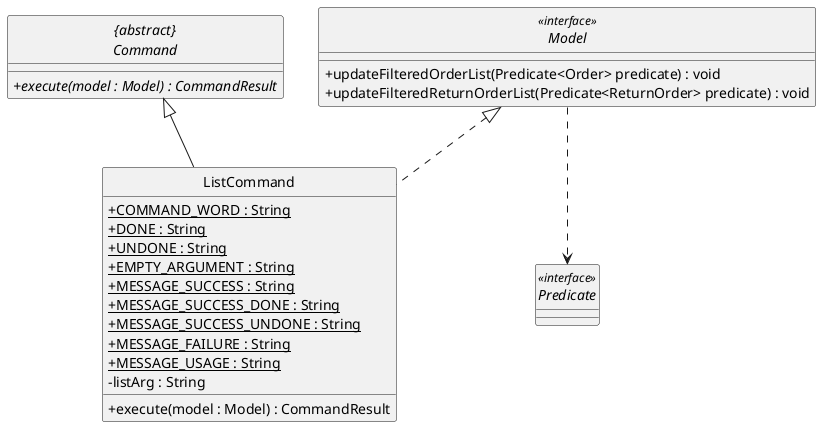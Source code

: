 @startuml

skinparam backgroundColor #ffffff
skinparam classAttributeIconSize 0
hide circle

abstract class "{abstract}\nCommand" {
    + {abstract} execute(model : Model) : CommandResult
}

interface Model <<interface>> {
    + updateFilteredOrderList(Predicate<Order> predicate) : void
    + updateFilteredReturnOrderList(Predicate<ReturnOrder> predicate) : void
}
interface Predicate <<interface>> {
}

class ListCommand implements Model{
    /' Fields '/
    + {static} COMMAND_WORD : String
    + {static} DONE : String
    + {static} UNDONE : String
    + {static} EMPTY_ARGUMENT : String
    + {static} MESSAGE_SUCCESS : String
    + {static} MESSAGE_SUCCESS_DONE : String
    + {static} MESSAGE_SUCCESS_UNDONE : String
    + {static} MESSAGE_FAILURE : String
    + {static} MESSAGE_USAGE : String
    - listArg : String

    /' Methods '/
    + execute(model : Model) : CommandResult
}
ListCommand --up|> "{abstract}\nCommand"
Model ..> Predicate
@enduml
